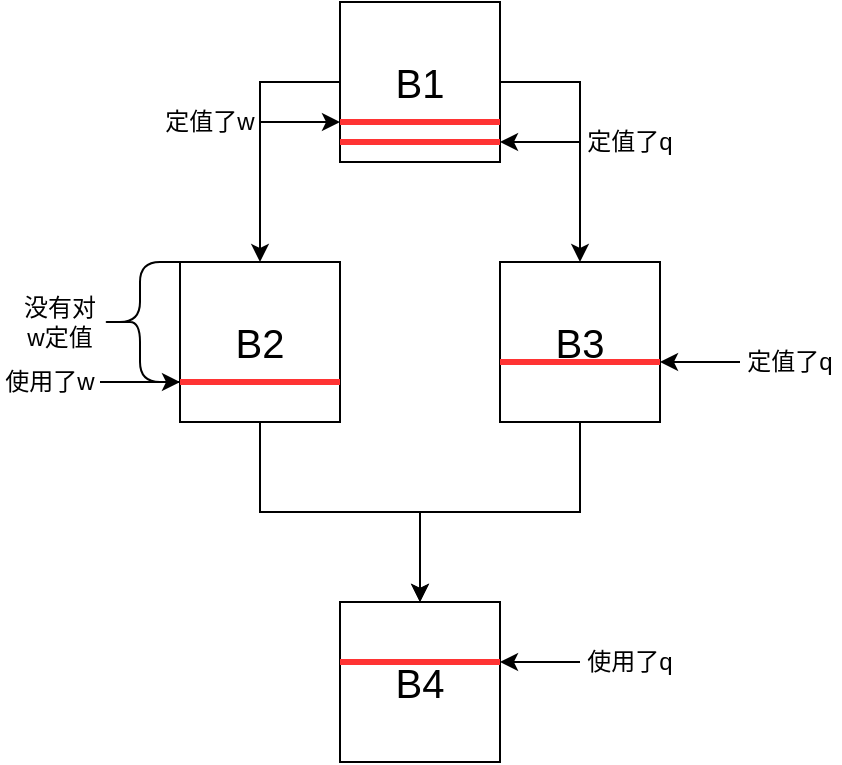 <mxfile version="14.6.13" type="device"><diagram id="5PK2iT0HV4b7yHMqezai" name="第 1 页"><mxGraphModel dx="716" dy="419" grid="1" gridSize="10" guides="1" tooltips="1" connect="1" arrows="1" fold="1" page="1" pageScale="1" pageWidth="827" pageHeight="1169" math="0" shadow="0"><root><mxCell id="0"/><mxCell id="1" parent="0"/><mxCell id="WEUBiQvhFQvkZeJIyybb-4" style="edgeStyle=orthogonalEdgeStyle;rounded=0;orthogonalLoop=1;jettySize=auto;html=1;exitX=0;exitY=0.5;exitDx=0;exitDy=0;entryX=0.5;entryY=0;entryDx=0;entryDy=0;fontSize=20;" parent="1" source="WEUBiQvhFQvkZeJIyybb-1" target="WEUBiQvhFQvkZeJIyybb-2" edge="1"><mxGeometry relative="1" as="geometry"/></mxCell><mxCell id="WEUBiQvhFQvkZeJIyybb-5" style="edgeStyle=orthogonalEdgeStyle;rounded=0;orthogonalLoop=1;jettySize=auto;html=1;exitX=1;exitY=0.5;exitDx=0;exitDy=0;entryX=0.5;entryY=0;entryDx=0;entryDy=0;fontSize=20;" parent="1" source="WEUBiQvhFQvkZeJIyybb-1" target="WEUBiQvhFQvkZeJIyybb-3" edge="1"><mxGeometry relative="1" as="geometry"/></mxCell><mxCell id="WEUBiQvhFQvkZeJIyybb-1" value="B1" style="whiteSpace=wrap;html=1;aspect=fixed;fontSize=20;" parent="1" vertex="1"><mxGeometry x="320" y="200" width="80" height="80" as="geometry"/></mxCell><mxCell id="WEUBiQvhFQvkZeJIyybb-7" style="edgeStyle=orthogonalEdgeStyle;rounded=0;orthogonalLoop=1;jettySize=auto;html=1;exitX=0.5;exitY=1;exitDx=0;exitDy=0;entryX=0.5;entryY=0;entryDx=0;entryDy=0;fontSize=20;" parent="1" source="WEUBiQvhFQvkZeJIyybb-2" target="WEUBiQvhFQvkZeJIyybb-6" edge="1"><mxGeometry relative="1" as="geometry"/></mxCell><mxCell id="WEUBiQvhFQvkZeJIyybb-2" value="B2" style="whiteSpace=wrap;html=1;aspect=fixed;fontSize=20;" parent="1" vertex="1"><mxGeometry x="240" y="330" width="80" height="80" as="geometry"/></mxCell><mxCell id="WEUBiQvhFQvkZeJIyybb-8" style="edgeStyle=orthogonalEdgeStyle;rounded=0;orthogonalLoop=1;jettySize=auto;html=1;exitX=0.5;exitY=1;exitDx=0;exitDy=0;fontSize=20;entryX=0.5;entryY=0;entryDx=0;entryDy=0;" parent="1" source="WEUBiQvhFQvkZeJIyybb-3" target="WEUBiQvhFQvkZeJIyybb-6" edge="1"><mxGeometry relative="1" as="geometry"><mxPoint x="360" y="500.0" as="targetPoint"/></mxGeometry></mxCell><mxCell id="WEUBiQvhFQvkZeJIyybb-3" value="B3" style="whiteSpace=wrap;html=1;aspect=fixed;fontSize=20;" parent="1" vertex="1"><mxGeometry x="400" y="330" width="80" height="80" as="geometry"/></mxCell><mxCell id="WEUBiQvhFQvkZeJIyybb-6" value="B4" style="whiteSpace=wrap;html=1;aspect=fixed;fontSize=20;" parent="1" vertex="1"><mxGeometry x="320" y="500" width="80" height="80" as="geometry"/></mxCell><mxCell id="vueOvR0Yl4uZ9jE5UQVQ-1" value="" style="endArrow=none;html=1;entryX=1;entryY=0.75;entryDx=0;entryDy=0;strokeColor=#FF3333;strokeWidth=3;" edge="1" parent="1" target="WEUBiQvhFQvkZeJIyybb-2"><mxGeometry width="50" height="50" relative="1" as="geometry"><mxPoint x="240" y="390" as="sourcePoint"/><mxPoint x="310" y="390" as="targetPoint"/></mxGeometry></mxCell><mxCell id="vueOvR0Yl4uZ9jE5UQVQ-2" value="" style="endArrow=classic;html=1;strokeWidth=1;" edge="1" parent="1"><mxGeometry width="50" height="50" relative="1" as="geometry"><mxPoint x="200" y="390" as="sourcePoint"/><mxPoint x="240" y="390" as="targetPoint"/></mxGeometry></mxCell><mxCell id="vueOvR0Yl4uZ9jE5UQVQ-3" value="使用了w" style="text;html=1;strokeColor=none;fillColor=none;align=center;verticalAlign=middle;whiteSpace=wrap;rounded=0;" vertex="1" parent="1"><mxGeometry x="150" y="380" width="50" height="20" as="geometry"/></mxCell><mxCell id="vueOvR0Yl4uZ9jE5UQVQ-4" value="" style="endArrow=none;html=1;entryX=1;entryY=0.75;entryDx=0;entryDy=0;strokeColor=#FF3333;strokeWidth=3;" edge="1" parent="1"><mxGeometry width="50" height="50" relative="1" as="geometry"><mxPoint x="320.0" y="260" as="sourcePoint"/><mxPoint x="400" y="260" as="targetPoint"/></mxGeometry></mxCell><mxCell id="vueOvR0Yl4uZ9jE5UQVQ-5" value="" style="endArrow=classic;html=1;strokeWidth=1;" edge="1" parent="1"><mxGeometry width="50" height="50" relative="1" as="geometry"><mxPoint x="280.0" y="260" as="sourcePoint"/><mxPoint x="320.0" y="260" as="targetPoint"/></mxGeometry></mxCell><mxCell id="vueOvR0Yl4uZ9jE5UQVQ-6" value="定值了w" style="text;html=1;strokeColor=none;fillColor=none;align=center;verticalAlign=middle;whiteSpace=wrap;rounded=0;" vertex="1" parent="1"><mxGeometry x="230" y="250" width="50" height="20" as="geometry"/></mxCell><mxCell id="vueOvR0Yl4uZ9jE5UQVQ-7" value="" style="shape=curlyBracket;whiteSpace=wrap;html=1;rounded=1;" vertex="1" parent="1"><mxGeometry x="200" y="330" width="40" height="60" as="geometry"/></mxCell><mxCell id="vueOvR0Yl4uZ9jE5UQVQ-8" value="没有对w定值" style="text;html=1;strokeColor=none;fillColor=none;align=center;verticalAlign=middle;whiteSpace=wrap;rounded=0;" vertex="1" parent="1"><mxGeometry x="160" y="350" width="40" height="20" as="geometry"/></mxCell><mxCell id="vueOvR0Yl4uZ9jE5UQVQ-9" value="使用了q" style="text;html=1;strokeColor=none;fillColor=none;align=center;verticalAlign=middle;whiteSpace=wrap;rounded=0;" vertex="1" parent="1"><mxGeometry x="440" y="520" width="50" height="20" as="geometry"/></mxCell><mxCell id="vueOvR0Yl4uZ9jE5UQVQ-10" value="" style="endArrow=none;html=1;entryX=1;entryY=0.75;entryDx=0;entryDy=0;strokeColor=#FF3333;strokeWidth=3;" edge="1" parent="1"><mxGeometry width="50" height="50" relative="1" as="geometry"><mxPoint x="320.0" y="530" as="sourcePoint"/><mxPoint x="400" y="530" as="targetPoint"/></mxGeometry></mxCell><mxCell id="vueOvR0Yl4uZ9jE5UQVQ-12" value="" style="endArrow=classic;html=1;strokeColor=#000000;strokeWidth=1;" edge="1" parent="1"><mxGeometry width="50" height="50" relative="1" as="geometry"><mxPoint x="440" y="530" as="sourcePoint"/><mxPoint x="400" y="530" as="targetPoint"/></mxGeometry></mxCell><mxCell id="vueOvR0Yl4uZ9jE5UQVQ-13" value="定值了q" style="text;html=1;strokeColor=none;fillColor=none;align=center;verticalAlign=middle;whiteSpace=wrap;rounded=0;" vertex="1" parent="1"><mxGeometry x="520" y="370" width="50" height="20" as="geometry"/></mxCell><mxCell id="vueOvR0Yl4uZ9jE5UQVQ-14" value="" style="endArrow=none;html=1;entryX=1;entryY=0.75;entryDx=0;entryDy=0;strokeColor=#FF3333;strokeWidth=3;" edge="1" parent="1"><mxGeometry width="50" height="50" relative="1" as="geometry"><mxPoint x="400.0" y="380" as="sourcePoint"/><mxPoint x="480" y="380" as="targetPoint"/></mxGeometry></mxCell><mxCell id="vueOvR0Yl4uZ9jE5UQVQ-15" value="" style="endArrow=classic;html=1;strokeColor=#000000;strokeWidth=1;" edge="1" parent="1"><mxGeometry width="50" height="50" relative="1" as="geometry"><mxPoint x="520" y="380" as="sourcePoint"/><mxPoint x="480" y="380" as="targetPoint"/></mxGeometry></mxCell><mxCell id="vueOvR0Yl4uZ9jE5UQVQ-16" value="定值了q" style="text;html=1;strokeColor=none;fillColor=none;align=center;verticalAlign=middle;whiteSpace=wrap;rounded=0;" vertex="1" parent="1"><mxGeometry x="440" y="260" width="50" height="20" as="geometry"/></mxCell><mxCell id="vueOvR0Yl4uZ9jE5UQVQ-17" value="" style="endArrow=none;html=1;entryX=1;entryY=0.75;entryDx=0;entryDy=0;strokeColor=#FF3333;strokeWidth=3;" edge="1" parent="1"><mxGeometry width="50" height="50" relative="1" as="geometry"><mxPoint x="320.0" y="270" as="sourcePoint"/><mxPoint x="400" y="270" as="targetPoint"/></mxGeometry></mxCell><mxCell id="vueOvR0Yl4uZ9jE5UQVQ-18" value="" style="endArrow=classic;html=1;strokeColor=#000000;strokeWidth=1;" edge="1" parent="1"><mxGeometry width="50" height="50" relative="1" as="geometry"><mxPoint x="440" y="270" as="sourcePoint"/><mxPoint x="400" y="270" as="targetPoint"/></mxGeometry></mxCell></root></mxGraphModel></diagram></mxfile>